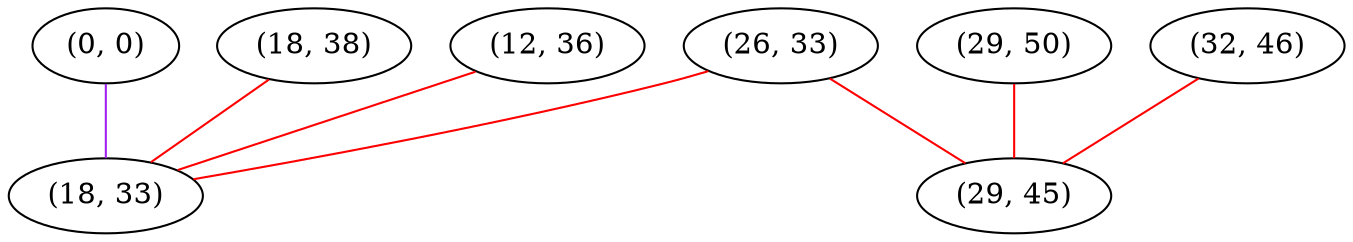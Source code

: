 graph "" {
"(0, 0)";
"(29, 50)";
"(26, 33)";
"(32, 46)";
"(18, 38)";
"(12, 36)";
"(29, 45)";
"(18, 33)";
"(0, 0)" -- "(18, 33)"  [color=purple, key=0, weight=4];
"(29, 50)" -- "(29, 45)"  [color=red, key=0, weight=1];
"(26, 33)" -- "(29, 45)"  [color=red, key=0, weight=1];
"(26, 33)" -- "(18, 33)"  [color=red, key=0, weight=1];
"(32, 46)" -- "(29, 45)"  [color=red, key=0, weight=1];
"(18, 38)" -- "(18, 33)"  [color=red, key=0, weight=1];
"(12, 36)" -- "(18, 33)"  [color=red, key=0, weight=1];
}
